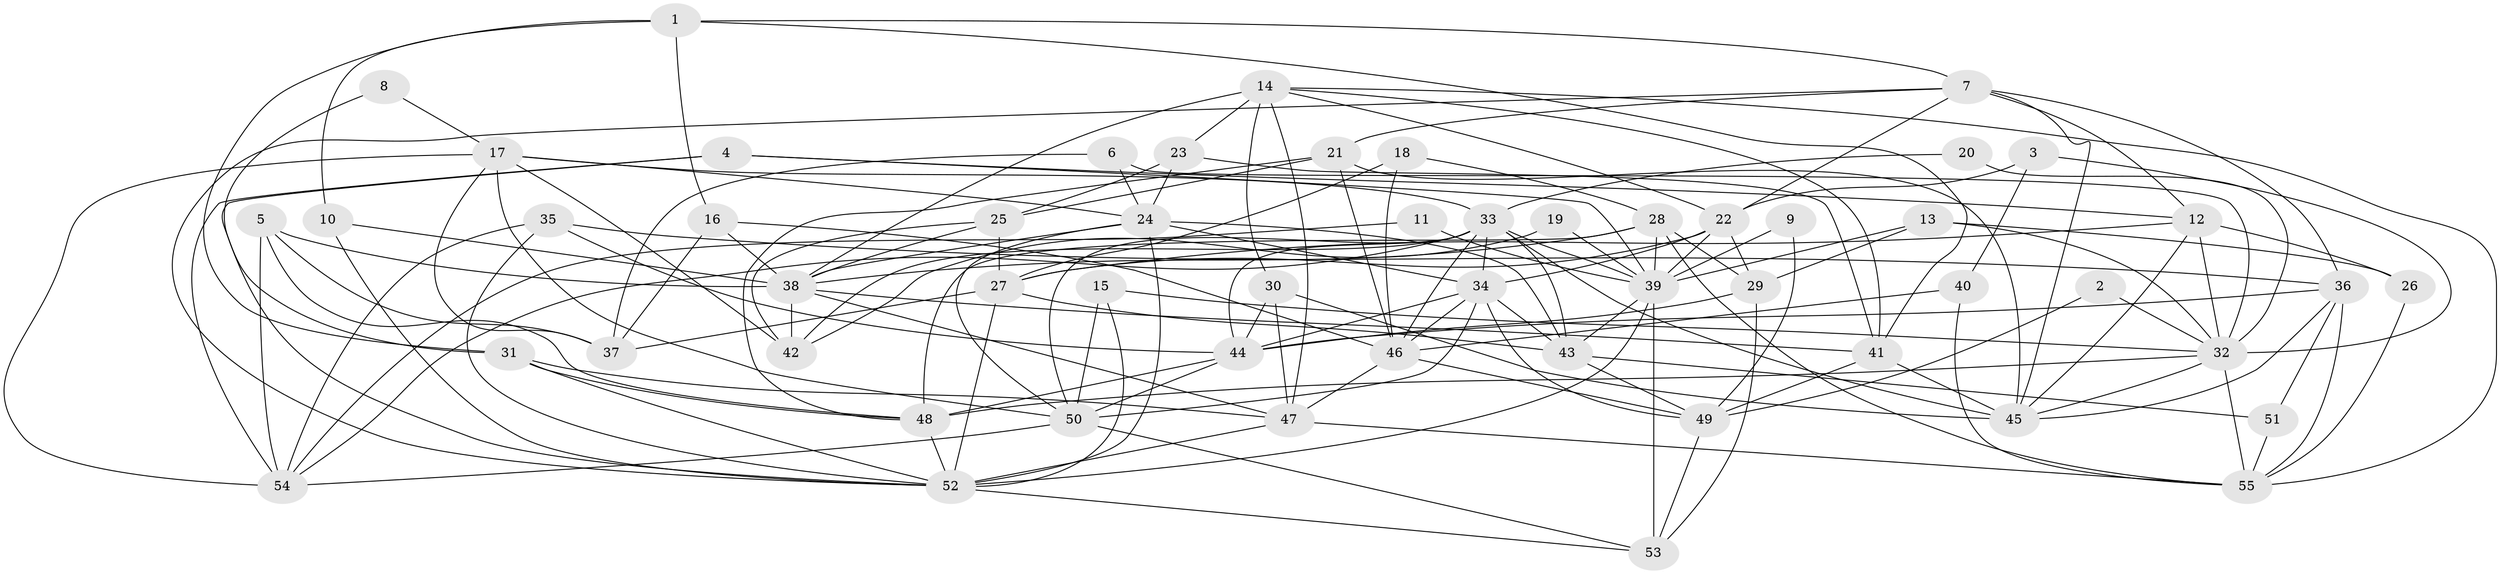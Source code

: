 // original degree distribution, {4: 0.25688073394495414, 3: 0.25688073394495414, 5: 0.12844036697247707, 2: 0.1651376146788991, 6: 0.1559633027522936, 7: 0.027522935779816515, 11: 0.009174311926605505}
// Generated by graph-tools (version 1.1) at 2025/50/03/09/25 03:50:07]
// undirected, 55 vertices, 154 edges
graph export_dot {
graph [start="1"]
  node [color=gray90,style=filled];
  1;
  2;
  3;
  4;
  5;
  6;
  7;
  8;
  9;
  10;
  11;
  12;
  13;
  14;
  15;
  16;
  17;
  18;
  19;
  20;
  21;
  22;
  23;
  24;
  25;
  26;
  27;
  28;
  29;
  30;
  31;
  32;
  33;
  34;
  35;
  36;
  37;
  38;
  39;
  40;
  41;
  42;
  43;
  44;
  45;
  46;
  47;
  48;
  49;
  50;
  51;
  52;
  53;
  54;
  55;
  1 -- 7 [weight=1.0];
  1 -- 10 [weight=1.0];
  1 -- 16 [weight=1.0];
  1 -- 31 [weight=1.0];
  1 -- 41 [weight=1.0];
  2 -- 32 [weight=1.0];
  2 -- 49 [weight=1.0];
  3 -- 22 [weight=1.0];
  3 -- 32 [weight=1.0];
  3 -- 40 [weight=1.0];
  4 -- 12 [weight=1.0];
  4 -- 39 [weight=1.0];
  4 -- 52 [weight=1.0];
  4 -- 54 [weight=1.0];
  5 -- 37 [weight=1.0];
  5 -- 38 [weight=1.0];
  5 -- 48 [weight=1.0];
  5 -- 54 [weight=1.0];
  6 -- 24 [weight=1.0];
  6 -- 32 [weight=1.0];
  6 -- 37 [weight=1.0];
  7 -- 12 [weight=1.0];
  7 -- 21 [weight=1.0];
  7 -- 22 [weight=1.0];
  7 -- 36 [weight=1.0];
  7 -- 45 [weight=1.0];
  7 -- 52 [weight=1.0];
  8 -- 17 [weight=1.0];
  8 -- 31 [weight=1.0];
  9 -- 39 [weight=1.0];
  9 -- 49 [weight=1.0];
  10 -- 38 [weight=1.0];
  10 -- 52 [weight=1.0];
  11 -- 39 [weight=1.0];
  11 -- 54 [weight=1.0];
  12 -- 26 [weight=1.0];
  12 -- 27 [weight=1.0];
  12 -- 32 [weight=1.0];
  12 -- 45 [weight=1.0];
  13 -- 26 [weight=1.0];
  13 -- 29 [weight=1.0];
  13 -- 32 [weight=1.0];
  13 -- 39 [weight=1.0];
  14 -- 22 [weight=1.0];
  14 -- 23 [weight=1.0];
  14 -- 30 [weight=1.0];
  14 -- 38 [weight=1.0];
  14 -- 41 [weight=1.0];
  14 -- 47 [weight=1.0];
  14 -- 55 [weight=1.0];
  15 -- 32 [weight=1.0];
  15 -- 50 [weight=1.0];
  15 -- 52 [weight=1.0];
  16 -- 37 [weight=1.0];
  16 -- 38 [weight=1.0];
  16 -- 46 [weight=1.0];
  17 -- 24 [weight=1.0];
  17 -- 33 [weight=1.0];
  17 -- 37 [weight=1.0];
  17 -- 42 [weight=1.0];
  17 -- 50 [weight=1.0];
  17 -- 54 [weight=1.0];
  18 -- 27 [weight=1.0];
  18 -- 28 [weight=1.0];
  18 -- 46 [weight=1.0];
  19 -- 39 [weight=1.0];
  19 -- 42 [weight=1.0];
  20 -- 32 [weight=1.0];
  20 -- 33 [weight=1.0];
  21 -- 25 [weight=1.0];
  21 -- 45 [weight=2.0];
  21 -- 46 [weight=1.0];
  21 -- 48 [weight=1.0];
  22 -- 27 [weight=1.0];
  22 -- 29 [weight=1.0];
  22 -- 34 [weight=1.0];
  22 -- 39 [weight=1.0];
  23 -- 24 [weight=1.0];
  23 -- 25 [weight=1.0];
  23 -- 41 [weight=1.0];
  24 -- 34 [weight=1.0];
  24 -- 38 [weight=1.0];
  24 -- 43 [weight=1.0];
  24 -- 50 [weight=1.0];
  24 -- 52 [weight=1.0];
  25 -- 27 [weight=1.0];
  25 -- 38 [weight=1.0];
  25 -- 42 [weight=1.0];
  26 -- 55 [weight=1.0];
  27 -- 37 [weight=1.0];
  27 -- 43 [weight=1.0];
  27 -- 52 [weight=1.0];
  28 -- 29 [weight=1.0];
  28 -- 38 [weight=1.0];
  28 -- 39 [weight=1.0];
  28 -- 48 [weight=1.0];
  28 -- 55 [weight=1.0];
  29 -- 44 [weight=1.0];
  29 -- 53 [weight=1.0];
  30 -- 44 [weight=1.0];
  30 -- 45 [weight=1.0];
  30 -- 47 [weight=1.0];
  31 -- 47 [weight=1.0];
  31 -- 48 [weight=1.0];
  31 -- 52 [weight=1.0];
  32 -- 45 [weight=1.0];
  32 -- 48 [weight=1.0];
  32 -- 55 [weight=1.0];
  33 -- 34 [weight=1.0];
  33 -- 39 [weight=1.0];
  33 -- 42 [weight=1.0];
  33 -- 43 [weight=1.0];
  33 -- 44 [weight=1.0];
  33 -- 45 [weight=1.0];
  33 -- 46 [weight=2.0];
  33 -- 50 [weight=1.0];
  33 -- 54 [weight=1.0];
  34 -- 43 [weight=1.0];
  34 -- 44 [weight=1.0];
  34 -- 46 [weight=1.0];
  34 -- 49 [weight=1.0];
  34 -- 50 [weight=1.0];
  35 -- 36 [weight=1.0];
  35 -- 44 [weight=1.0];
  35 -- 52 [weight=1.0];
  35 -- 54 [weight=1.0];
  36 -- 44 [weight=1.0];
  36 -- 45 [weight=1.0];
  36 -- 51 [weight=1.0];
  36 -- 55 [weight=1.0];
  38 -- 41 [weight=1.0];
  38 -- 42 [weight=1.0];
  38 -- 47 [weight=1.0];
  39 -- 43 [weight=1.0];
  39 -- 52 [weight=1.0];
  39 -- 53 [weight=1.0];
  40 -- 46 [weight=1.0];
  40 -- 55 [weight=1.0];
  41 -- 45 [weight=1.0];
  41 -- 49 [weight=1.0];
  43 -- 49 [weight=1.0];
  43 -- 51 [weight=1.0];
  44 -- 48 [weight=1.0];
  44 -- 50 [weight=1.0];
  46 -- 47 [weight=1.0];
  46 -- 49 [weight=1.0];
  47 -- 52 [weight=1.0];
  47 -- 55 [weight=1.0];
  48 -- 52 [weight=1.0];
  49 -- 53 [weight=1.0];
  50 -- 53 [weight=1.0];
  50 -- 54 [weight=1.0];
  51 -- 55 [weight=1.0];
  52 -- 53 [weight=1.0];
}
